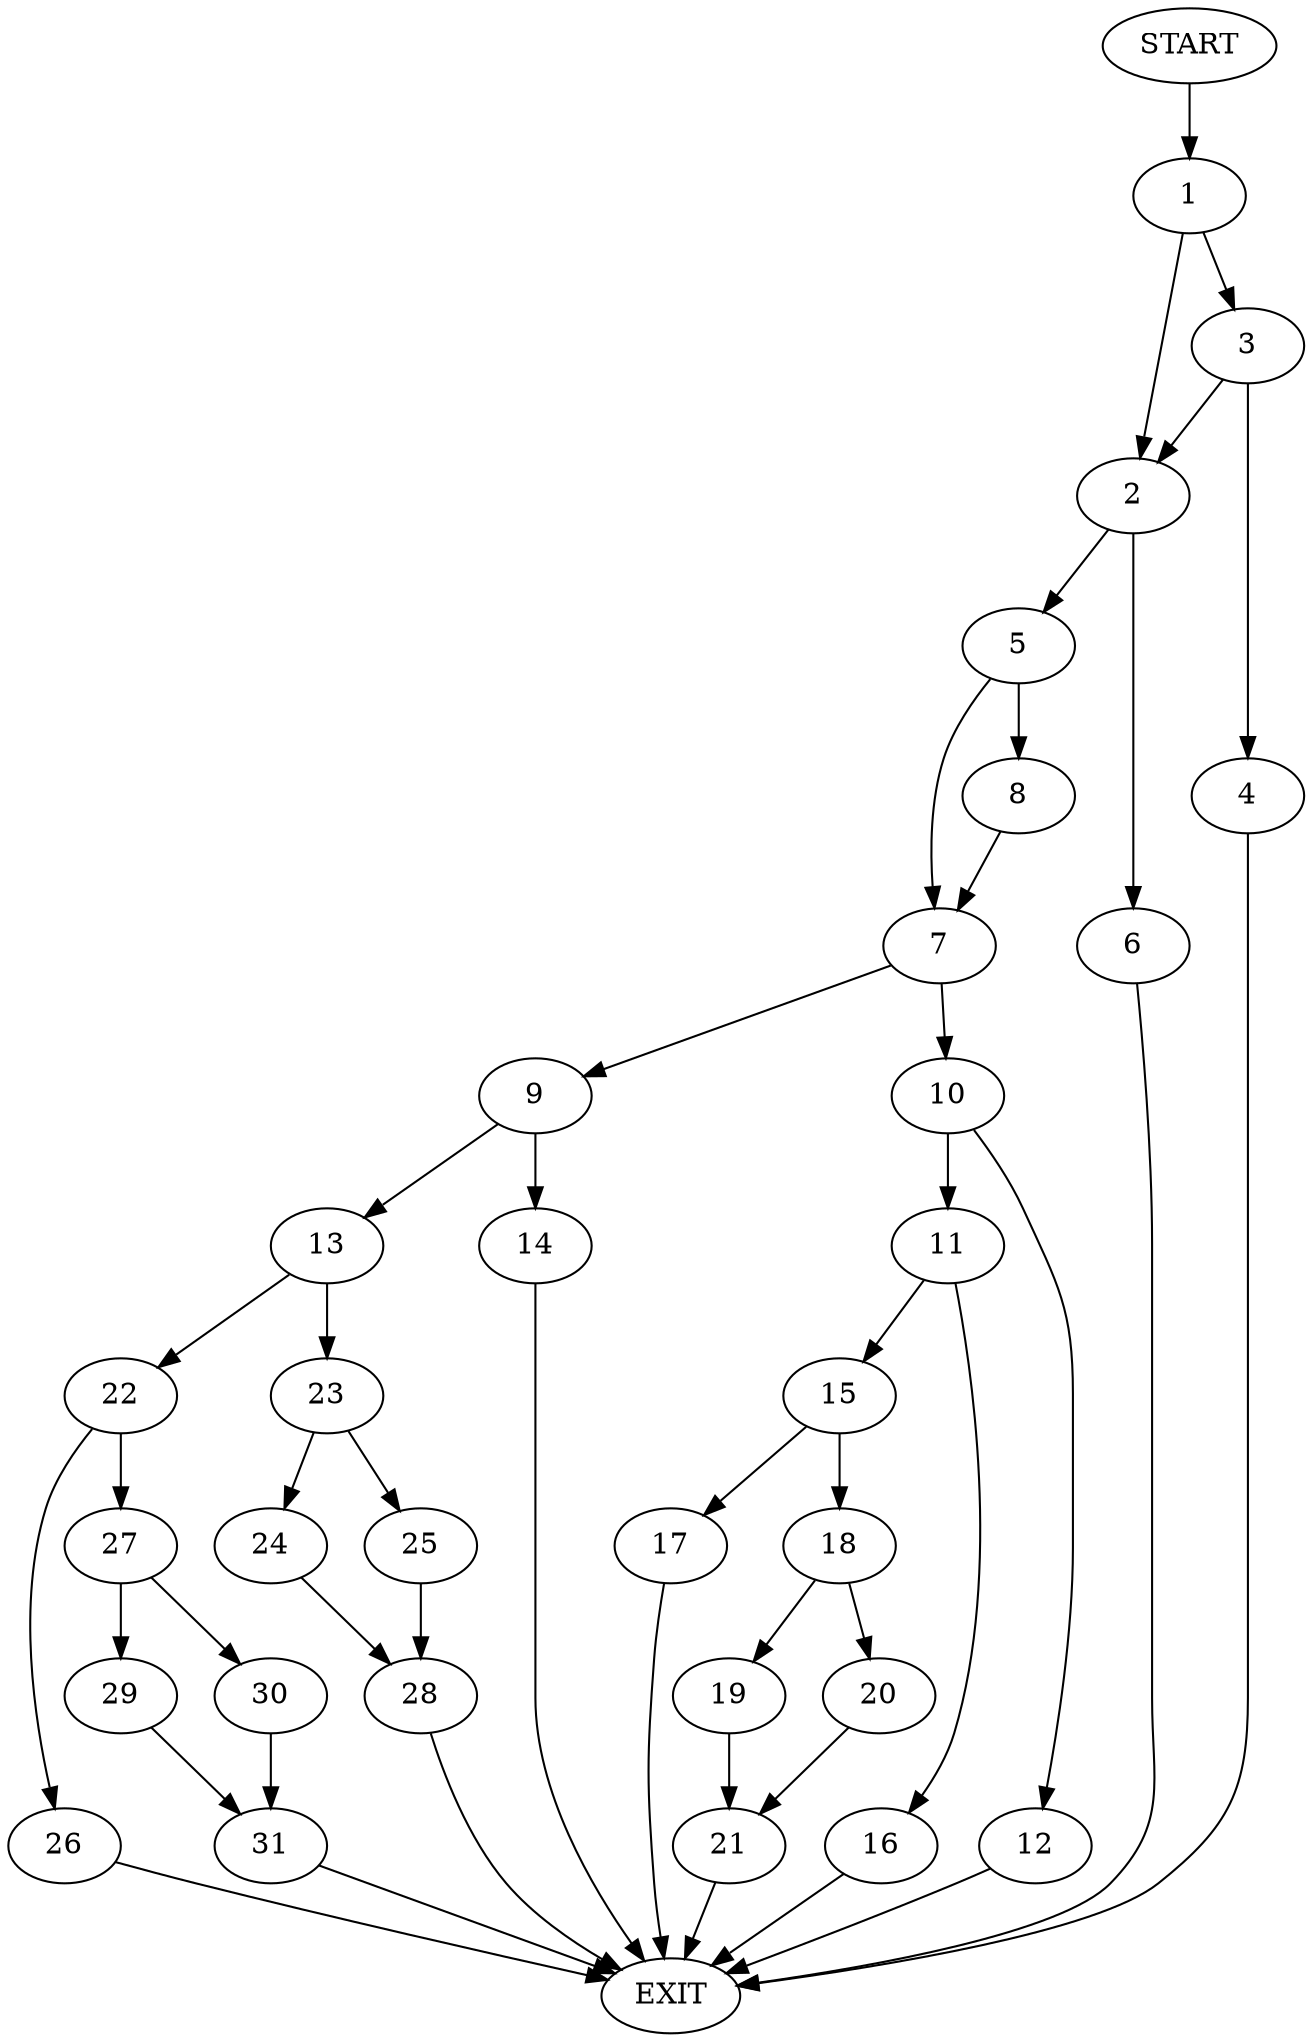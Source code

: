 digraph {
0 [label="START"]
32 [label="EXIT"]
0 -> 1
1 -> 2
1 -> 3
3 -> 2
3 -> 4
2 -> 5
2 -> 6
4 -> 32
5 -> 7
5 -> 8
6 -> 32
7 -> 9
7 -> 10
8 -> 7
10 -> 11
10 -> 12
9 -> 13
9 -> 14
12 -> 32
11 -> 15
11 -> 16
16 -> 32
15 -> 17
15 -> 18
18 -> 19
18 -> 20
17 -> 32
19 -> 21
20 -> 21
21 -> 32
14 -> 32
13 -> 22
13 -> 23
23 -> 24
23 -> 25
22 -> 26
22 -> 27
24 -> 28
25 -> 28
28 -> 32
26 -> 32
27 -> 29
27 -> 30
30 -> 31
29 -> 31
31 -> 32
}
